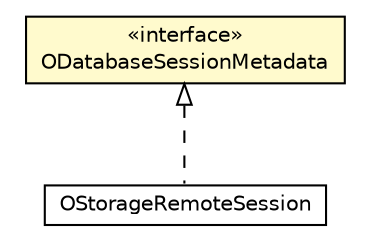 #!/usr/local/bin/dot
#
# Class diagram 
# Generated by UMLGraph version R5_6-24-gf6e263 (http://www.umlgraph.org/)
#

digraph G {
	edge [fontname="Helvetica",fontsize=10,labelfontname="Helvetica",labelfontsize=10];
	node [fontname="Helvetica",fontsize=10,shape=plaintext];
	nodesep=0.25;
	ranksep=0.5;
	// com.orientechnologies.orient.core.db.ODatabaseSessionMetadata
	c1394298 [label=<<table title="com.orientechnologies.orient.core.db.ODatabaseSessionMetadata" border="0" cellborder="1" cellspacing="0" cellpadding="2" port="p" bgcolor="lemonChiffon" href="./ODatabaseSessionMetadata.html">
		<tr><td><table border="0" cellspacing="0" cellpadding="1">
<tr><td align="center" balign="center"> &#171;interface&#187; </td></tr>
<tr><td align="center" balign="center"> ODatabaseSessionMetadata </td></tr>
		</table></td></tr>
		</table>>, URL="./ODatabaseSessionMetadata.html", fontname="Helvetica", fontcolor="black", fontsize=10.0];
	// com.orientechnologies.orient.client.remote.OStorageRemoteSession
	c1395547 [label=<<table title="com.orientechnologies.orient.client.remote.OStorageRemoteSession" border="0" cellborder="1" cellspacing="0" cellpadding="2" port="p" href="../../client/remote/OStorageRemoteSession.html">
		<tr><td><table border="0" cellspacing="0" cellpadding="1">
<tr><td align="center" balign="center"> OStorageRemoteSession </td></tr>
		</table></td></tr>
		</table>>, URL="../../client/remote/OStorageRemoteSession.html", fontname="Helvetica", fontcolor="black", fontsize=10.0];
	//com.orientechnologies.orient.client.remote.OStorageRemoteSession implements com.orientechnologies.orient.core.db.ODatabaseSessionMetadata
	c1394298:p -> c1395547:p [dir=back,arrowtail=empty,style=dashed];
}


